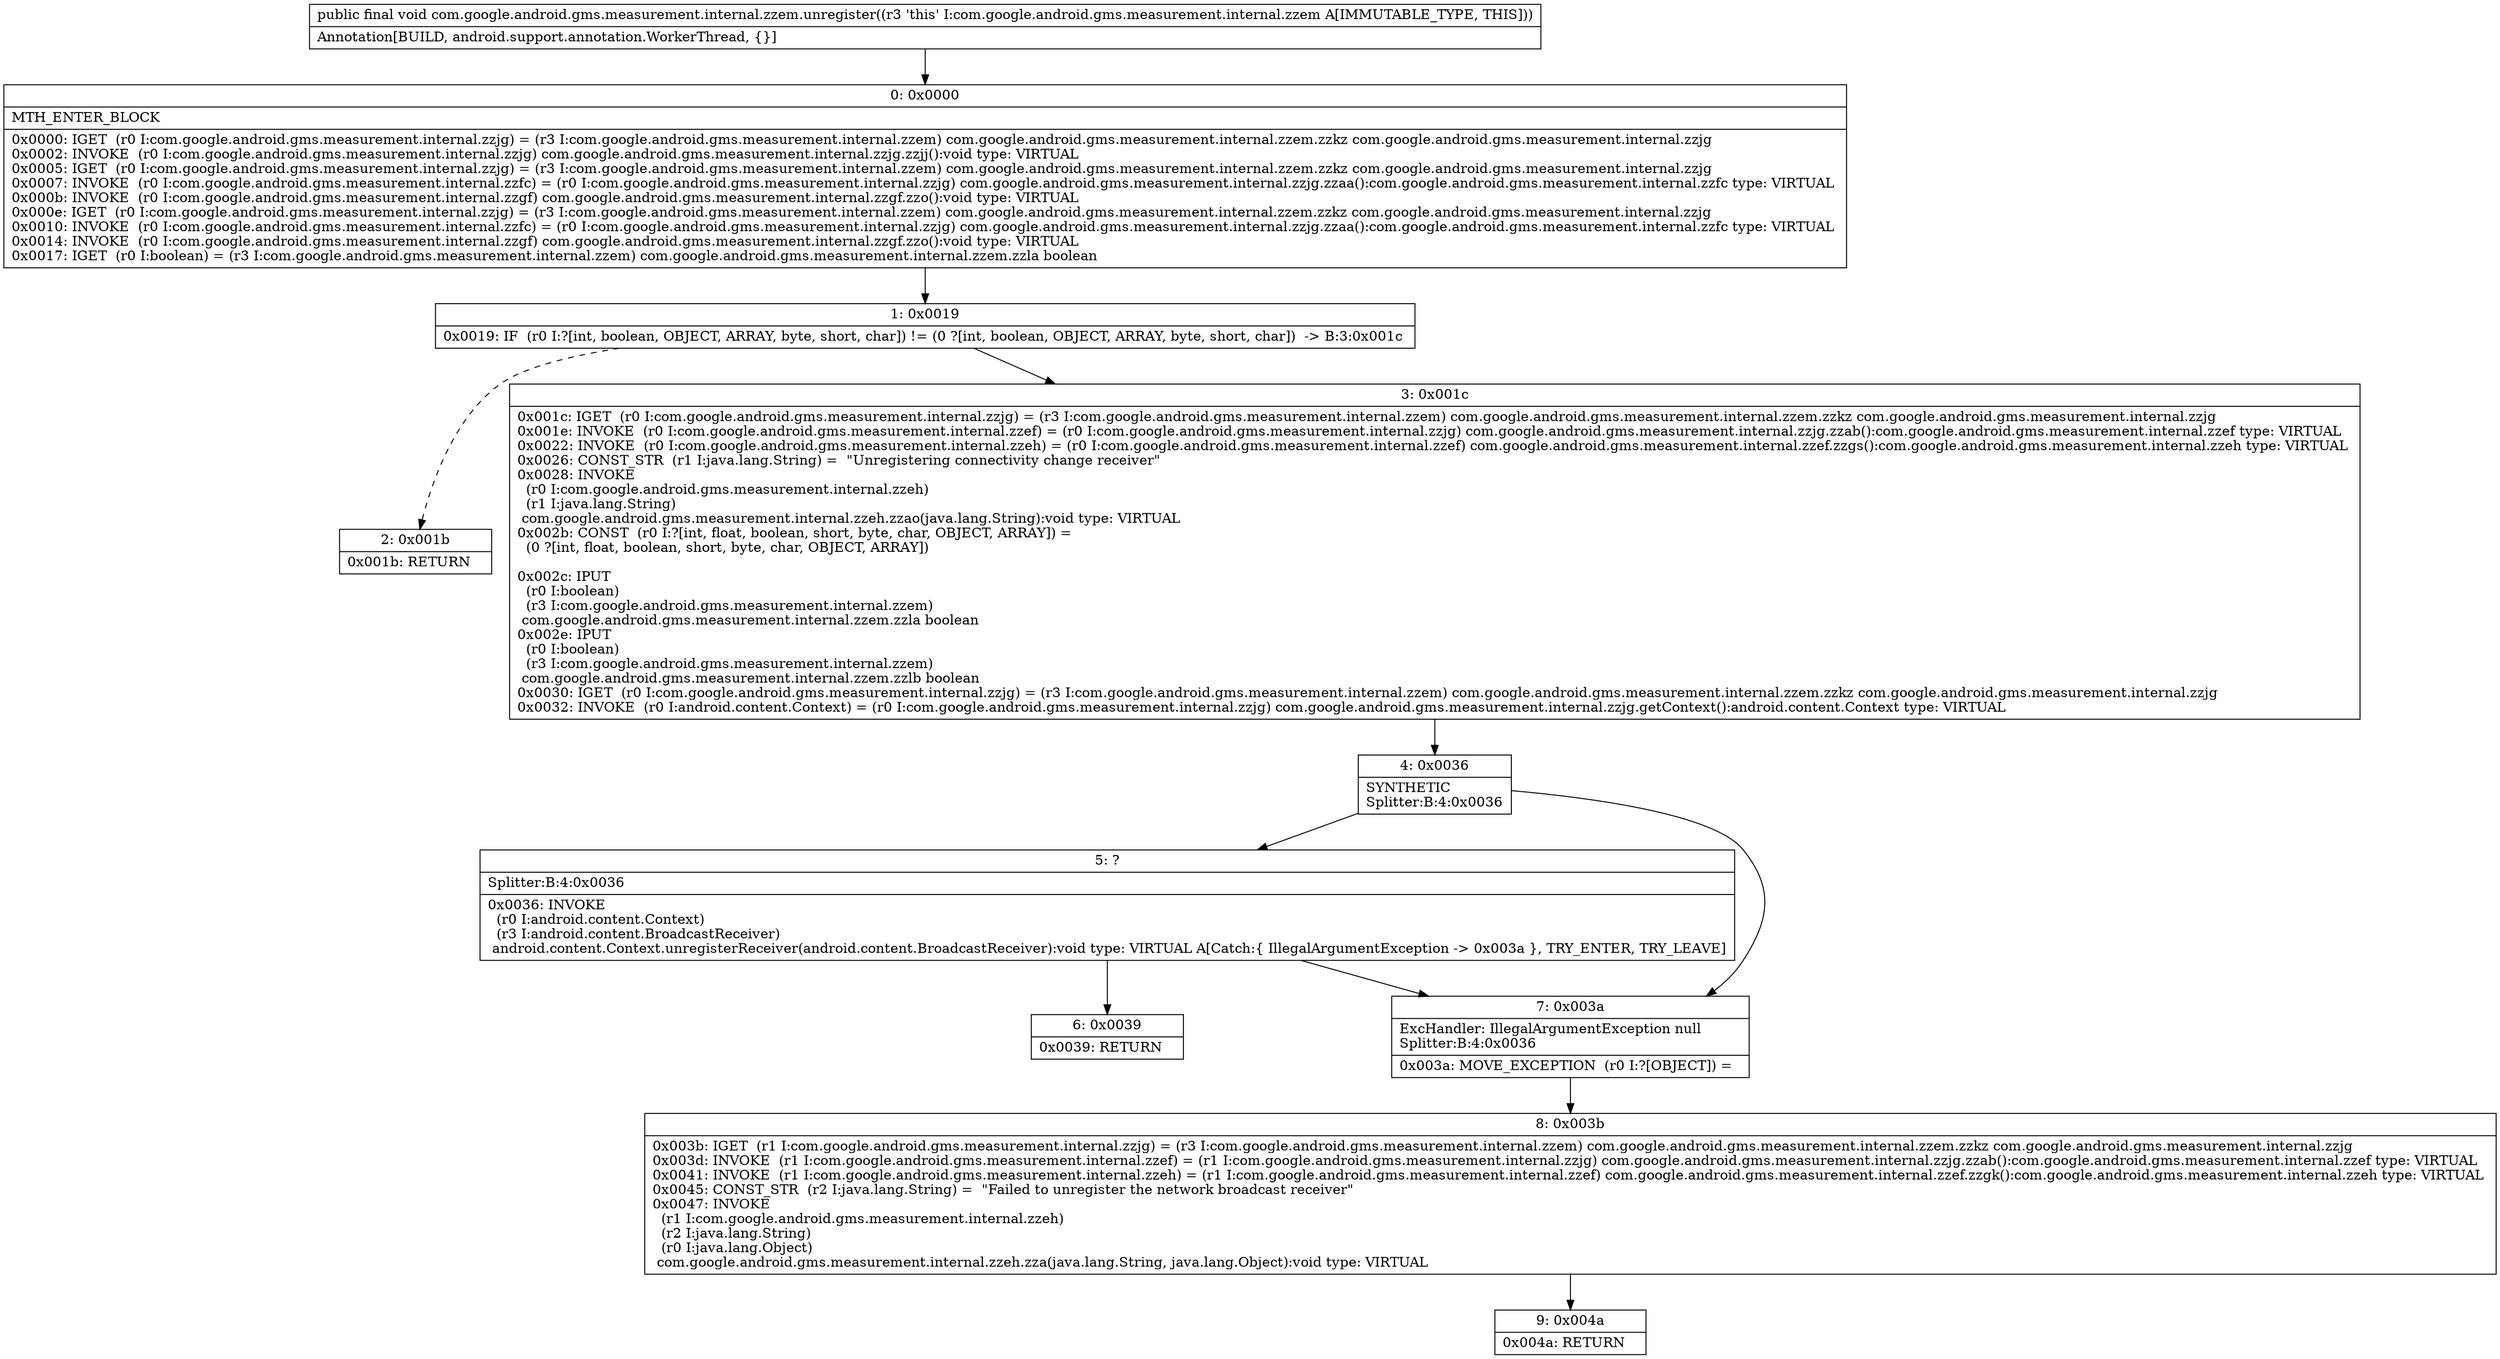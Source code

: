 digraph "CFG forcom.google.android.gms.measurement.internal.zzem.unregister()V" {
Node_0 [shape=record,label="{0\:\ 0x0000|MTH_ENTER_BLOCK\l|0x0000: IGET  (r0 I:com.google.android.gms.measurement.internal.zzjg) = (r3 I:com.google.android.gms.measurement.internal.zzem) com.google.android.gms.measurement.internal.zzem.zzkz com.google.android.gms.measurement.internal.zzjg \l0x0002: INVOKE  (r0 I:com.google.android.gms.measurement.internal.zzjg) com.google.android.gms.measurement.internal.zzjg.zzjj():void type: VIRTUAL \l0x0005: IGET  (r0 I:com.google.android.gms.measurement.internal.zzjg) = (r3 I:com.google.android.gms.measurement.internal.zzem) com.google.android.gms.measurement.internal.zzem.zzkz com.google.android.gms.measurement.internal.zzjg \l0x0007: INVOKE  (r0 I:com.google.android.gms.measurement.internal.zzfc) = (r0 I:com.google.android.gms.measurement.internal.zzjg) com.google.android.gms.measurement.internal.zzjg.zzaa():com.google.android.gms.measurement.internal.zzfc type: VIRTUAL \l0x000b: INVOKE  (r0 I:com.google.android.gms.measurement.internal.zzgf) com.google.android.gms.measurement.internal.zzgf.zzo():void type: VIRTUAL \l0x000e: IGET  (r0 I:com.google.android.gms.measurement.internal.zzjg) = (r3 I:com.google.android.gms.measurement.internal.zzem) com.google.android.gms.measurement.internal.zzem.zzkz com.google.android.gms.measurement.internal.zzjg \l0x0010: INVOKE  (r0 I:com.google.android.gms.measurement.internal.zzfc) = (r0 I:com.google.android.gms.measurement.internal.zzjg) com.google.android.gms.measurement.internal.zzjg.zzaa():com.google.android.gms.measurement.internal.zzfc type: VIRTUAL \l0x0014: INVOKE  (r0 I:com.google.android.gms.measurement.internal.zzgf) com.google.android.gms.measurement.internal.zzgf.zzo():void type: VIRTUAL \l0x0017: IGET  (r0 I:boolean) = (r3 I:com.google.android.gms.measurement.internal.zzem) com.google.android.gms.measurement.internal.zzem.zzla boolean \l}"];
Node_1 [shape=record,label="{1\:\ 0x0019|0x0019: IF  (r0 I:?[int, boolean, OBJECT, ARRAY, byte, short, char]) != (0 ?[int, boolean, OBJECT, ARRAY, byte, short, char])  \-\> B:3:0x001c \l}"];
Node_2 [shape=record,label="{2\:\ 0x001b|0x001b: RETURN   \l}"];
Node_3 [shape=record,label="{3\:\ 0x001c|0x001c: IGET  (r0 I:com.google.android.gms.measurement.internal.zzjg) = (r3 I:com.google.android.gms.measurement.internal.zzem) com.google.android.gms.measurement.internal.zzem.zzkz com.google.android.gms.measurement.internal.zzjg \l0x001e: INVOKE  (r0 I:com.google.android.gms.measurement.internal.zzef) = (r0 I:com.google.android.gms.measurement.internal.zzjg) com.google.android.gms.measurement.internal.zzjg.zzab():com.google.android.gms.measurement.internal.zzef type: VIRTUAL \l0x0022: INVOKE  (r0 I:com.google.android.gms.measurement.internal.zzeh) = (r0 I:com.google.android.gms.measurement.internal.zzef) com.google.android.gms.measurement.internal.zzef.zzgs():com.google.android.gms.measurement.internal.zzeh type: VIRTUAL \l0x0026: CONST_STR  (r1 I:java.lang.String) =  \"Unregistering connectivity change receiver\" \l0x0028: INVOKE  \l  (r0 I:com.google.android.gms.measurement.internal.zzeh)\l  (r1 I:java.lang.String)\l com.google.android.gms.measurement.internal.zzeh.zzao(java.lang.String):void type: VIRTUAL \l0x002b: CONST  (r0 I:?[int, float, boolean, short, byte, char, OBJECT, ARRAY]) = \l  (0 ?[int, float, boolean, short, byte, char, OBJECT, ARRAY])\l \l0x002c: IPUT  \l  (r0 I:boolean)\l  (r3 I:com.google.android.gms.measurement.internal.zzem)\l com.google.android.gms.measurement.internal.zzem.zzla boolean \l0x002e: IPUT  \l  (r0 I:boolean)\l  (r3 I:com.google.android.gms.measurement.internal.zzem)\l com.google.android.gms.measurement.internal.zzem.zzlb boolean \l0x0030: IGET  (r0 I:com.google.android.gms.measurement.internal.zzjg) = (r3 I:com.google.android.gms.measurement.internal.zzem) com.google.android.gms.measurement.internal.zzem.zzkz com.google.android.gms.measurement.internal.zzjg \l0x0032: INVOKE  (r0 I:android.content.Context) = (r0 I:com.google.android.gms.measurement.internal.zzjg) com.google.android.gms.measurement.internal.zzjg.getContext():android.content.Context type: VIRTUAL \l}"];
Node_4 [shape=record,label="{4\:\ 0x0036|SYNTHETIC\lSplitter:B:4:0x0036\l}"];
Node_5 [shape=record,label="{5\:\ ?|Splitter:B:4:0x0036\l|0x0036: INVOKE  \l  (r0 I:android.content.Context)\l  (r3 I:android.content.BroadcastReceiver)\l android.content.Context.unregisterReceiver(android.content.BroadcastReceiver):void type: VIRTUAL A[Catch:\{ IllegalArgumentException \-\> 0x003a \}, TRY_ENTER, TRY_LEAVE]\l}"];
Node_6 [shape=record,label="{6\:\ 0x0039|0x0039: RETURN   \l}"];
Node_7 [shape=record,label="{7\:\ 0x003a|ExcHandler: IllegalArgumentException null\lSplitter:B:4:0x0036\l|0x003a: MOVE_EXCEPTION  (r0 I:?[OBJECT]) =  \l}"];
Node_8 [shape=record,label="{8\:\ 0x003b|0x003b: IGET  (r1 I:com.google.android.gms.measurement.internal.zzjg) = (r3 I:com.google.android.gms.measurement.internal.zzem) com.google.android.gms.measurement.internal.zzem.zzkz com.google.android.gms.measurement.internal.zzjg \l0x003d: INVOKE  (r1 I:com.google.android.gms.measurement.internal.zzef) = (r1 I:com.google.android.gms.measurement.internal.zzjg) com.google.android.gms.measurement.internal.zzjg.zzab():com.google.android.gms.measurement.internal.zzef type: VIRTUAL \l0x0041: INVOKE  (r1 I:com.google.android.gms.measurement.internal.zzeh) = (r1 I:com.google.android.gms.measurement.internal.zzef) com.google.android.gms.measurement.internal.zzef.zzgk():com.google.android.gms.measurement.internal.zzeh type: VIRTUAL \l0x0045: CONST_STR  (r2 I:java.lang.String) =  \"Failed to unregister the network broadcast receiver\" \l0x0047: INVOKE  \l  (r1 I:com.google.android.gms.measurement.internal.zzeh)\l  (r2 I:java.lang.String)\l  (r0 I:java.lang.Object)\l com.google.android.gms.measurement.internal.zzeh.zza(java.lang.String, java.lang.Object):void type: VIRTUAL \l}"];
Node_9 [shape=record,label="{9\:\ 0x004a|0x004a: RETURN   \l}"];
MethodNode[shape=record,label="{public final void com.google.android.gms.measurement.internal.zzem.unregister((r3 'this' I:com.google.android.gms.measurement.internal.zzem A[IMMUTABLE_TYPE, THIS]))  | Annotation[BUILD, android.support.annotation.WorkerThread, \{\}]\l}"];
MethodNode -> Node_0;
Node_0 -> Node_1;
Node_1 -> Node_2[style=dashed];
Node_1 -> Node_3;
Node_3 -> Node_4;
Node_4 -> Node_5;
Node_4 -> Node_7;
Node_5 -> Node_6;
Node_5 -> Node_7;
Node_7 -> Node_8;
Node_8 -> Node_9;
}

